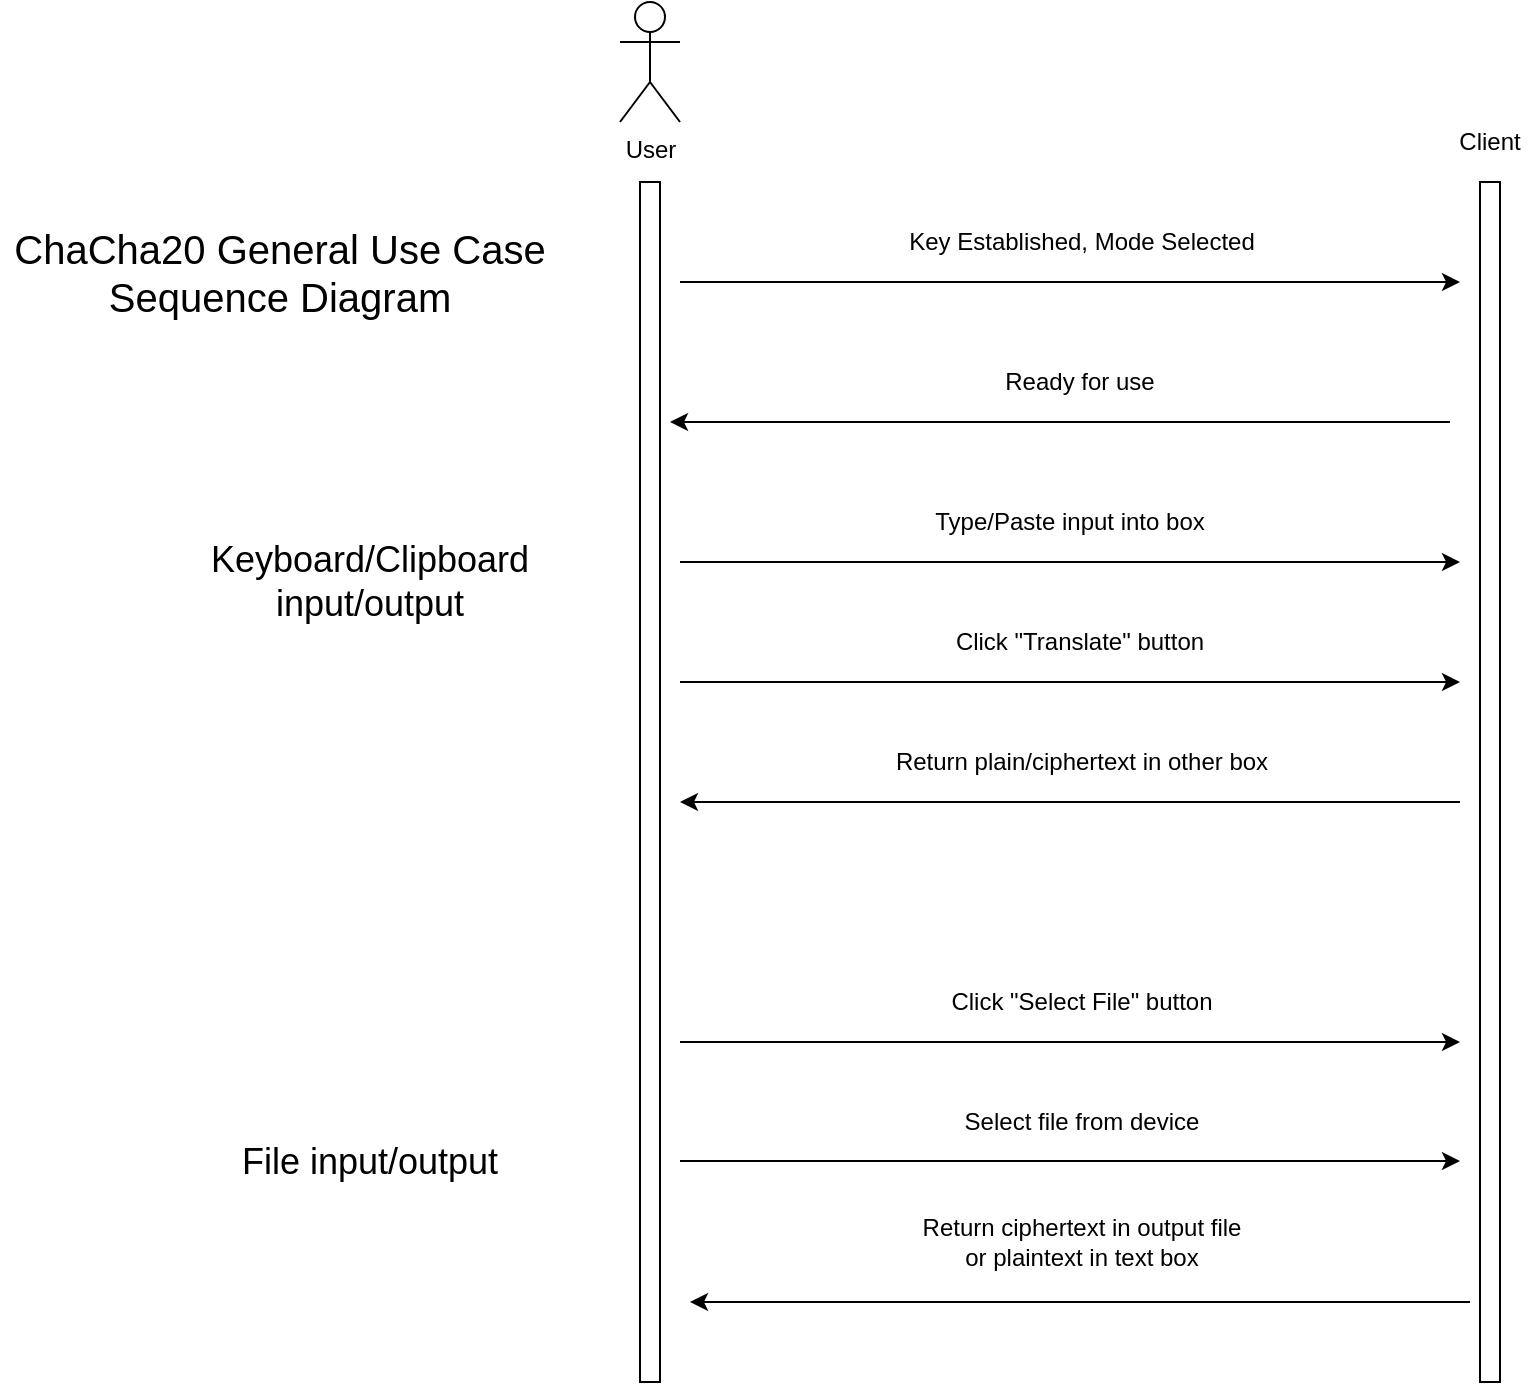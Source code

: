 <mxfile version="14.5.9" type="github">
  <diagram id="qDMEYpOsXJCoP1dF4ED4" name="Page-1">
    <mxGraphModel dx="1422" dy="761" grid="1" gridSize="10" guides="1" tooltips="1" connect="1" arrows="1" fold="1" page="1" pageScale="1" pageWidth="850" pageHeight="1100" math="0" shadow="0">
      <root>
        <mxCell id="0" />
        <mxCell id="1" parent="0" />
        <mxCell id="i3VJmlXn5cS3IIKBHjPB-1" value="" style="rounded=0;whiteSpace=wrap;html=1;" vertex="1" parent="1">
          <mxGeometry x="340" y="110" width="10" height="600" as="geometry" />
        </mxCell>
        <mxCell id="i3VJmlXn5cS3IIKBHjPB-2" value="" style="rounded=0;whiteSpace=wrap;html=1;" vertex="1" parent="1">
          <mxGeometry x="760" y="110" width="10" height="600" as="geometry" />
        </mxCell>
        <mxCell id="i3VJmlXn5cS3IIKBHjPB-3" value="Client" style="text;html=1;strokeColor=none;fillColor=none;align=center;verticalAlign=middle;whiteSpace=wrap;rounded=0;" vertex="1" parent="1">
          <mxGeometry x="745" y="80" width="40" height="20" as="geometry" />
        </mxCell>
        <mxCell id="i3VJmlXn5cS3IIKBHjPB-4" value="" style="endArrow=classic;html=1;" edge="1" parent="1">
          <mxGeometry width="50" height="50" relative="1" as="geometry">
            <mxPoint x="360" y="160" as="sourcePoint" />
            <mxPoint x="750" y="160" as="targetPoint" />
          </mxGeometry>
        </mxCell>
        <mxCell id="i3VJmlXn5cS3IIKBHjPB-5" value="Key Established, Mode Selected" style="text;html=1;strokeColor=none;fillColor=none;align=center;verticalAlign=middle;whiteSpace=wrap;rounded=0;" vertex="1" parent="1">
          <mxGeometry x="461" y="130" width="200" height="20" as="geometry" />
        </mxCell>
        <mxCell id="i3VJmlXn5cS3IIKBHjPB-6" value="" style="endArrow=classic;html=1;" edge="1" parent="1">
          <mxGeometry width="50" height="50" relative="1" as="geometry">
            <mxPoint x="745" y="230" as="sourcePoint" />
            <mxPoint x="355" y="230" as="targetPoint" />
          </mxGeometry>
        </mxCell>
        <mxCell id="i3VJmlXn5cS3IIKBHjPB-7" value="Ready for use" style="text;html=1;strokeColor=none;fillColor=none;align=center;verticalAlign=middle;whiteSpace=wrap;rounded=0;" vertex="1" parent="1">
          <mxGeometry x="500" y="200" width="120" height="20" as="geometry" />
        </mxCell>
        <mxCell id="i3VJmlXn5cS3IIKBHjPB-8" value="" style="endArrow=classic;html=1;" edge="1" parent="1">
          <mxGeometry width="50" height="50" relative="1" as="geometry">
            <mxPoint x="360" y="300" as="sourcePoint" />
            <mxPoint x="750" y="300" as="targetPoint" />
          </mxGeometry>
        </mxCell>
        <mxCell id="i3VJmlXn5cS3IIKBHjPB-9" value="Type/Paste input into box" style="text;html=1;strokeColor=none;fillColor=none;align=center;verticalAlign=middle;whiteSpace=wrap;rounded=0;" vertex="1" parent="1">
          <mxGeometry x="480" y="270" width="150" height="20" as="geometry" />
        </mxCell>
        <mxCell id="i3VJmlXn5cS3IIKBHjPB-10" value="" style="endArrow=classic;html=1;" edge="1" parent="1">
          <mxGeometry width="50" height="50" relative="1" as="geometry">
            <mxPoint x="360" y="360" as="sourcePoint" />
            <mxPoint x="750" y="360" as="targetPoint" />
          </mxGeometry>
        </mxCell>
        <mxCell id="i3VJmlXn5cS3IIKBHjPB-11" value="Click &quot;Translate&quot; button" style="text;html=1;strokeColor=none;fillColor=none;align=center;verticalAlign=middle;whiteSpace=wrap;rounded=0;" vertex="1" parent="1">
          <mxGeometry x="460" y="330" width="200" height="20" as="geometry" />
        </mxCell>
        <mxCell id="i3VJmlXn5cS3IIKBHjPB-14" value="&lt;font style=&quot;font-size: 20px&quot;&gt;ChaCha20 General Use Case Sequence Diagram&lt;/font&gt;" style="text;html=1;strokeColor=none;fillColor=none;align=center;verticalAlign=middle;whiteSpace=wrap;rounded=0;" vertex="1" parent="1">
          <mxGeometry x="20" y="80" width="280" height="150" as="geometry" />
        </mxCell>
        <mxCell id="i3VJmlXn5cS3IIKBHjPB-16" value="Return plain/ciphertext in other box" style="text;html=1;strokeColor=none;fillColor=none;align=center;verticalAlign=middle;whiteSpace=wrap;rounded=0;" vertex="1" parent="1">
          <mxGeometry x="461" y="390" width="200" height="20" as="geometry" />
        </mxCell>
        <mxCell id="i3VJmlXn5cS3IIKBHjPB-18" value="User" style="shape=umlActor;verticalLabelPosition=bottom;verticalAlign=top;html=1;outlineConnect=0;" vertex="1" parent="1">
          <mxGeometry x="330" y="20" width="30" height="60" as="geometry" />
        </mxCell>
        <mxCell id="i3VJmlXn5cS3IIKBHjPB-19" value="" style="endArrow=classic;html=1;" edge="1" parent="1">
          <mxGeometry width="50" height="50" relative="1" as="geometry">
            <mxPoint x="750" y="420" as="sourcePoint" />
            <mxPoint x="360" y="420" as="targetPoint" />
          </mxGeometry>
        </mxCell>
        <mxCell id="i3VJmlXn5cS3IIKBHjPB-20" value="" style="endArrow=classic;html=1;" edge="1" parent="1">
          <mxGeometry width="50" height="50" relative="1" as="geometry">
            <mxPoint x="360" y="540" as="sourcePoint" />
            <mxPoint x="750" y="540" as="targetPoint" />
          </mxGeometry>
        </mxCell>
        <mxCell id="i3VJmlXn5cS3IIKBHjPB-21" value="&lt;font style=&quot;font-size: 18px&quot;&gt;Keyboard/Clipboard input/output&lt;/font&gt;" style="text;html=1;strokeColor=none;fillColor=none;align=center;verticalAlign=middle;whiteSpace=wrap;rounded=0;" vertex="1" parent="1">
          <mxGeometry x="90" y="280" width="230" height="60" as="geometry" />
        </mxCell>
        <mxCell id="i3VJmlXn5cS3IIKBHjPB-22" value="&lt;font style=&quot;font-size: 18px&quot;&gt;File input/output&lt;/font&gt;" style="text;html=1;strokeColor=none;fillColor=none;align=center;verticalAlign=middle;whiteSpace=wrap;rounded=0;" vertex="1" parent="1">
          <mxGeometry x="90" y="570" width="230" height="60" as="geometry" />
        </mxCell>
        <mxCell id="i3VJmlXn5cS3IIKBHjPB-23" value="Click &quot;Select File&quot; button" style="text;html=1;strokeColor=none;fillColor=none;align=center;verticalAlign=middle;whiteSpace=wrap;rounded=0;" vertex="1" parent="1">
          <mxGeometry x="461" y="510" width="200" height="20" as="geometry" />
        </mxCell>
        <mxCell id="i3VJmlXn5cS3IIKBHjPB-26" value="" style="endArrow=classic;html=1;" edge="1" parent="1">
          <mxGeometry width="50" height="50" relative="1" as="geometry">
            <mxPoint x="360" y="599.5" as="sourcePoint" />
            <mxPoint x="750" y="599.5" as="targetPoint" />
          </mxGeometry>
        </mxCell>
        <mxCell id="i3VJmlXn5cS3IIKBHjPB-27" value="Select file from device" style="text;html=1;strokeColor=none;fillColor=none;align=center;verticalAlign=middle;whiteSpace=wrap;rounded=0;" vertex="1" parent="1">
          <mxGeometry x="461" y="570" width="200" height="20" as="geometry" />
        </mxCell>
        <mxCell id="i3VJmlXn5cS3IIKBHjPB-28" value="Return ciphertext in output file&lt;br&gt;or plaintext in text box" style="text;html=1;strokeColor=none;fillColor=none;align=center;verticalAlign=middle;whiteSpace=wrap;rounded=0;" vertex="1" parent="1">
          <mxGeometry x="461" y="630" width="200" height="20" as="geometry" />
        </mxCell>
        <mxCell id="i3VJmlXn5cS3IIKBHjPB-29" value="" style="endArrow=classic;html=1;" edge="1" parent="1">
          <mxGeometry width="50" height="50" relative="1" as="geometry">
            <mxPoint x="755" y="670" as="sourcePoint" />
            <mxPoint x="365" y="670" as="targetPoint" />
          </mxGeometry>
        </mxCell>
      </root>
    </mxGraphModel>
  </diagram>
</mxfile>
